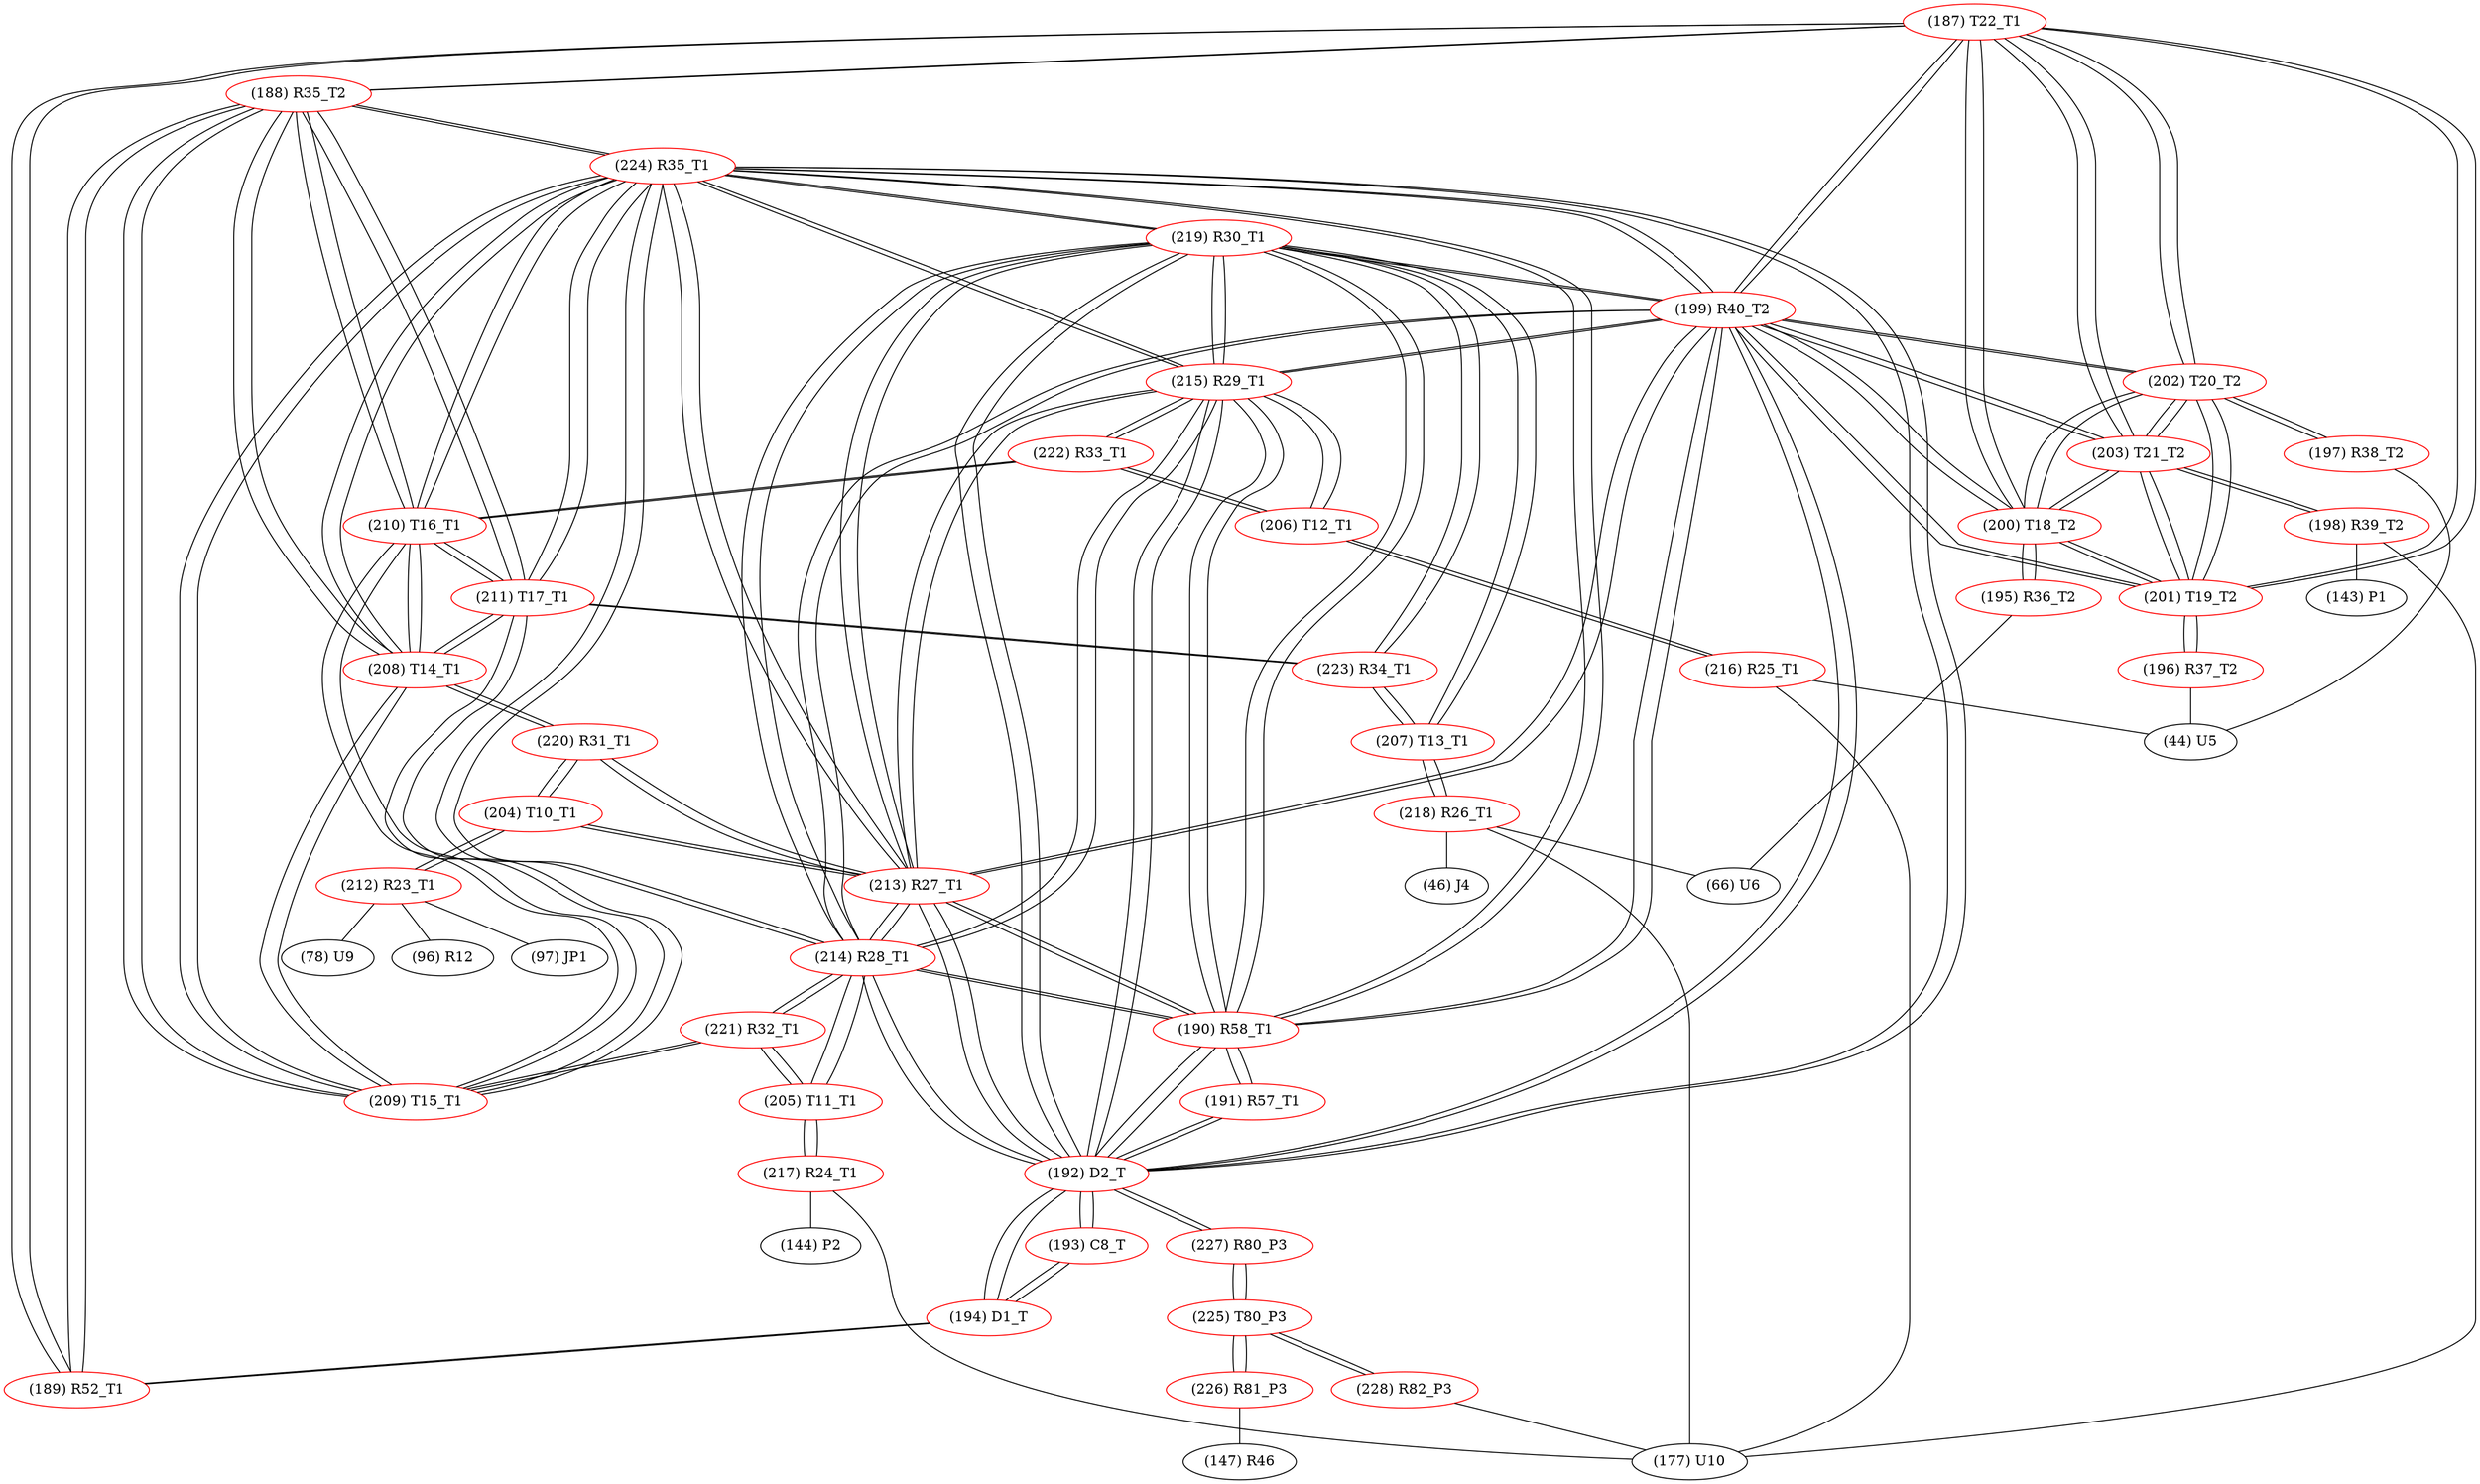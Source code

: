 graph {
	187 [label="(187) T22_T1" color=red]
	188 [label="(188) R35_T2"]
	189 [label="(189) R52_T1"]
	202 [label="(202) T20_T2"]
	203 [label="(203) T21_T2"]
	201 [label="(201) T19_T2"]
	199 [label="(199) R40_T2"]
	200 [label="(200) T18_T2"]
	188 [label="(188) R35_T2" color=red]
	189 [label="(189) R52_T1"]
	187 [label="(187) T22_T1"]
	208 [label="(208) T14_T1"]
	209 [label="(209) T15_T1"]
	211 [label="(211) T17_T1"]
	210 [label="(210) T16_T1"]
	224 [label="(224) R35_T1"]
	189 [label="(189) R52_T1" color=red]
	194 [label="(194) D1_T"]
	188 [label="(188) R35_T2"]
	187 [label="(187) T22_T1"]
	190 [label="(190) R58_T1" color=red]
	192 [label="(192) D2_T"]
	199 [label="(199) R40_T2"]
	213 [label="(213) R27_T1"]
	214 [label="(214) R28_T1"]
	215 [label="(215) R29_T1"]
	219 [label="(219) R30_T1"]
	224 [label="(224) R35_T1"]
	191 [label="(191) R57_T1"]
	191 [label="(191) R57_T1" color=red]
	192 [label="(192) D2_T"]
	190 [label="(190) R58_T1"]
	192 [label="(192) D2_T" color=red]
	190 [label="(190) R58_T1"]
	199 [label="(199) R40_T2"]
	213 [label="(213) R27_T1"]
	214 [label="(214) R28_T1"]
	215 [label="(215) R29_T1"]
	219 [label="(219) R30_T1"]
	224 [label="(224) R35_T1"]
	194 [label="(194) D1_T"]
	193 [label="(193) C8_T"]
	191 [label="(191) R57_T1"]
	227 [label="(227) R80_P3"]
	193 [label="(193) C8_T" color=red]
	194 [label="(194) D1_T"]
	192 [label="(192) D2_T"]
	194 [label="(194) D1_T" color=red]
	192 [label="(192) D2_T"]
	193 [label="(193) C8_T"]
	189 [label="(189) R52_T1"]
	195 [label="(195) R36_T2" color=red]
	66 [label="(66) U6"]
	200 [label="(200) T18_T2"]
	196 [label="(196) R37_T2" color=red]
	44 [label="(44) U5"]
	201 [label="(201) T19_T2"]
	197 [label="(197) R38_T2" color=red]
	44 [label="(44) U5"]
	202 [label="(202) T20_T2"]
	198 [label="(198) R39_T2" color=red]
	177 [label="(177) U10"]
	143 [label="(143) P1"]
	203 [label="(203) T21_T2"]
	199 [label="(199) R40_T2" color=red]
	192 [label="(192) D2_T"]
	190 [label="(190) R58_T1"]
	213 [label="(213) R27_T1"]
	214 [label="(214) R28_T1"]
	215 [label="(215) R29_T1"]
	219 [label="(219) R30_T1"]
	224 [label="(224) R35_T1"]
	202 [label="(202) T20_T2"]
	203 [label="(203) T21_T2"]
	201 [label="(201) T19_T2"]
	187 [label="(187) T22_T1"]
	200 [label="(200) T18_T2"]
	200 [label="(200) T18_T2" color=red]
	202 [label="(202) T20_T2"]
	203 [label="(203) T21_T2"]
	201 [label="(201) T19_T2"]
	199 [label="(199) R40_T2"]
	187 [label="(187) T22_T1"]
	195 [label="(195) R36_T2"]
	201 [label="(201) T19_T2" color=red]
	202 [label="(202) T20_T2"]
	203 [label="(203) T21_T2"]
	199 [label="(199) R40_T2"]
	187 [label="(187) T22_T1"]
	200 [label="(200) T18_T2"]
	196 [label="(196) R37_T2"]
	202 [label="(202) T20_T2" color=red]
	203 [label="(203) T21_T2"]
	201 [label="(201) T19_T2"]
	199 [label="(199) R40_T2"]
	187 [label="(187) T22_T1"]
	200 [label="(200) T18_T2"]
	197 [label="(197) R38_T2"]
	203 [label="(203) T21_T2" color=red]
	202 [label="(202) T20_T2"]
	201 [label="(201) T19_T2"]
	199 [label="(199) R40_T2"]
	187 [label="(187) T22_T1"]
	200 [label="(200) T18_T2"]
	198 [label="(198) R39_T2"]
	204 [label="(204) T10_T1" color=red]
	212 [label="(212) R23_T1"]
	220 [label="(220) R31_T1"]
	213 [label="(213) R27_T1"]
	205 [label="(205) T11_T1" color=red]
	217 [label="(217) R24_T1"]
	221 [label="(221) R32_T1"]
	214 [label="(214) R28_T1"]
	206 [label="(206) T12_T1" color=red]
	222 [label="(222) R33_T1"]
	215 [label="(215) R29_T1"]
	216 [label="(216) R25_T1"]
	207 [label="(207) T13_T1" color=red]
	223 [label="(223) R34_T1"]
	219 [label="(219) R30_T1"]
	218 [label="(218) R26_T1"]
	208 [label="(208) T14_T1" color=red]
	209 [label="(209) T15_T1"]
	211 [label="(211) T17_T1"]
	210 [label="(210) T16_T1"]
	224 [label="(224) R35_T1"]
	188 [label="(188) R35_T2"]
	220 [label="(220) R31_T1"]
	209 [label="(209) T15_T1" color=red]
	208 [label="(208) T14_T1"]
	211 [label="(211) T17_T1"]
	210 [label="(210) T16_T1"]
	224 [label="(224) R35_T1"]
	188 [label="(188) R35_T2"]
	221 [label="(221) R32_T1"]
	210 [label="(210) T16_T1" color=red]
	208 [label="(208) T14_T1"]
	209 [label="(209) T15_T1"]
	211 [label="(211) T17_T1"]
	224 [label="(224) R35_T1"]
	188 [label="(188) R35_T2"]
	222 [label="(222) R33_T1"]
	211 [label="(211) T17_T1" color=red]
	208 [label="(208) T14_T1"]
	209 [label="(209) T15_T1"]
	210 [label="(210) T16_T1"]
	224 [label="(224) R35_T1"]
	188 [label="(188) R35_T2"]
	223 [label="(223) R34_T1"]
	212 [label="(212) R23_T1" color=red]
	78 [label="(78) U9"]
	96 [label="(96) R12"]
	97 [label="(97) JP1"]
	204 [label="(204) T10_T1"]
	213 [label="(213) R27_T1" color=red]
	192 [label="(192) D2_T"]
	190 [label="(190) R58_T1"]
	199 [label="(199) R40_T2"]
	214 [label="(214) R28_T1"]
	215 [label="(215) R29_T1"]
	219 [label="(219) R30_T1"]
	224 [label="(224) R35_T1"]
	220 [label="(220) R31_T1"]
	204 [label="(204) T10_T1"]
	214 [label="(214) R28_T1" color=red]
	192 [label="(192) D2_T"]
	190 [label="(190) R58_T1"]
	199 [label="(199) R40_T2"]
	213 [label="(213) R27_T1"]
	215 [label="(215) R29_T1"]
	219 [label="(219) R30_T1"]
	224 [label="(224) R35_T1"]
	221 [label="(221) R32_T1"]
	205 [label="(205) T11_T1"]
	215 [label="(215) R29_T1" color=red]
	192 [label="(192) D2_T"]
	190 [label="(190) R58_T1"]
	199 [label="(199) R40_T2"]
	213 [label="(213) R27_T1"]
	214 [label="(214) R28_T1"]
	219 [label="(219) R30_T1"]
	224 [label="(224) R35_T1"]
	222 [label="(222) R33_T1"]
	206 [label="(206) T12_T1"]
	216 [label="(216) R25_T1" color=red]
	44 [label="(44) U5"]
	177 [label="(177) U10"]
	206 [label="(206) T12_T1"]
	217 [label="(217) R24_T1" color=red]
	177 [label="(177) U10"]
	144 [label="(144) P2"]
	205 [label="(205) T11_T1"]
	218 [label="(218) R26_T1" color=red]
	66 [label="(66) U6"]
	46 [label="(46) J4"]
	177 [label="(177) U10"]
	207 [label="(207) T13_T1"]
	219 [label="(219) R30_T1" color=red]
	192 [label="(192) D2_T"]
	190 [label="(190) R58_T1"]
	199 [label="(199) R40_T2"]
	213 [label="(213) R27_T1"]
	214 [label="(214) R28_T1"]
	215 [label="(215) R29_T1"]
	224 [label="(224) R35_T1"]
	207 [label="(207) T13_T1"]
	223 [label="(223) R34_T1"]
	220 [label="(220) R31_T1" color=red]
	213 [label="(213) R27_T1"]
	204 [label="(204) T10_T1"]
	208 [label="(208) T14_T1"]
	221 [label="(221) R32_T1" color=red]
	209 [label="(209) T15_T1"]
	205 [label="(205) T11_T1"]
	214 [label="(214) R28_T1"]
	222 [label="(222) R33_T1" color=red]
	210 [label="(210) T16_T1"]
	215 [label="(215) R29_T1"]
	206 [label="(206) T12_T1"]
	223 [label="(223) R34_T1" color=red]
	211 [label="(211) T17_T1"]
	207 [label="(207) T13_T1"]
	219 [label="(219) R30_T1"]
	224 [label="(224) R35_T1" color=red]
	192 [label="(192) D2_T"]
	190 [label="(190) R58_T1"]
	199 [label="(199) R40_T2"]
	213 [label="(213) R27_T1"]
	214 [label="(214) R28_T1"]
	215 [label="(215) R29_T1"]
	219 [label="(219) R30_T1"]
	208 [label="(208) T14_T1"]
	209 [label="(209) T15_T1"]
	211 [label="(211) T17_T1"]
	210 [label="(210) T16_T1"]
	188 [label="(188) R35_T2"]
	225 [label="(225) T80_P3" color=red]
	226 [label="(226) R81_P3"]
	228 [label="(228) R82_P3"]
	227 [label="(227) R80_P3"]
	226 [label="(226) R81_P3" color=red]
	147 [label="(147) R46"]
	225 [label="(225) T80_P3"]
	227 [label="(227) R80_P3" color=red]
	192 [label="(192) D2_T"]
	225 [label="(225) T80_P3"]
	228 [label="(228) R82_P3" color=red]
	177 [label="(177) U10"]
	225 [label="(225) T80_P3"]
	187 -- 188
	187 -- 189
	187 -- 202
	187 -- 203
	187 -- 201
	187 -- 199
	187 -- 200
	188 -- 189
	188 -- 187
	188 -- 208
	188 -- 209
	188 -- 211
	188 -- 210
	188 -- 224
	189 -- 194
	189 -- 188
	189 -- 187
	190 -- 192
	190 -- 199
	190 -- 213
	190 -- 214
	190 -- 215
	190 -- 219
	190 -- 224
	190 -- 191
	191 -- 192
	191 -- 190
	192 -- 190
	192 -- 199
	192 -- 213
	192 -- 214
	192 -- 215
	192 -- 219
	192 -- 224
	192 -- 194
	192 -- 193
	192 -- 191
	192 -- 227
	193 -- 194
	193 -- 192
	194 -- 192
	194 -- 193
	194 -- 189
	195 -- 66
	195 -- 200
	196 -- 44
	196 -- 201
	197 -- 44
	197 -- 202
	198 -- 177
	198 -- 143
	198 -- 203
	199 -- 192
	199 -- 190
	199 -- 213
	199 -- 214
	199 -- 215
	199 -- 219
	199 -- 224
	199 -- 202
	199 -- 203
	199 -- 201
	199 -- 187
	199 -- 200
	200 -- 202
	200 -- 203
	200 -- 201
	200 -- 199
	200 -- 187
	200 -- 195
	201 -- 202
	201 -- 203
	201 -- 199
	201 -- 187
	201 -- 200
	201 -- 196
	202 -- 203
	202 -- 201
	202 -- 199
	202 -- 187
	202 -- 200
	202 -- 197
	203 -- 202
	203 -- 201
	203 -- 199
	203 -- 187
	203 -- 200
	203 -- 198
	204 -- 212
	204 -- 220
	204 -- 213
	205 -- 217
	205 -- 221
	205 -- 214
	206 -- 222
	206 -- 215
	206 -- 216
	207 -- 223
	207 -- 219
	207 -- 218
	208 -- 209
	208 -- 211
	208 -- 210
	208 -- 224
	208 -- 188
	208 -- 220
	209 -- 208
	209 -- 211
	209 -- 210
	209 -- 224
	209 -- 188
	209 -- 221
	210 -- 208
	210 -- 209
	210 -- 211
	210 -- 224
	210 -- 188
	210 -- 222
	211 -- 208
	211 -- 209
	211 -- 210
	211 -- 224
	211 -- 188
	211 -- 223
	212 -- 78
	212 -- 96
	212 -- 97
	212 -- 204
	213 -- 192
	213 -- 190
	213 -- 199
	213 -- 214
	213 -- 215
	213 -- 219
	213 -- 224
	213 -- 220
	213 -- 204
	214 -- 192
	214 -- 190
	214 -- 199
	214 -- 213
	214 -- 215
	214 -- 219
	214 -- 224
	214 -- 221
	214 -- 205
	215 -- 192
	215 -- 190
	215 -- 199
	215 -- 213
	215 -- 214
	215 -- 219
	215 -- 224
	215 -- 222
	215 -- 206
	216 -- 44
	216 -- 177
	216 -- 206
	217 -- 177
	217 -- 144
	217 -- 205
	218 -- 66
	218 -- 46
	218 -- 177
	218 -- 207
	219 -- 192
	219 -- 190
	219 -- 199
	219 -- 213
	219 -- 214
	219 -- 215
	219 -- 224
	219 -- 207
	219 -- 223
	220 -- 213
	220 -- 204
	220 -- 208
	221 -- 209
	221 -- 205
	221 -- 214
	222 -- 210
	222 -- 215
	222 -- 206
	223 -- 211
	223 -- 207
	223 -- 219
	224 -- 192
	224 -- 190
	224 -- 199
	224 -- 213
	224 -- 214
	224 -- 215
	224 -- 219
	224 -- 208
	224 -- 209
	224 -- 211
	224 -- 210
	224 -- 188
	225 -- 226
	225 -- 228
	225 -- 227
	226 -- 147
	226 -- 225
	227 -- 192
	227 -- 225
	228 -- 177
	228 -- 225
}